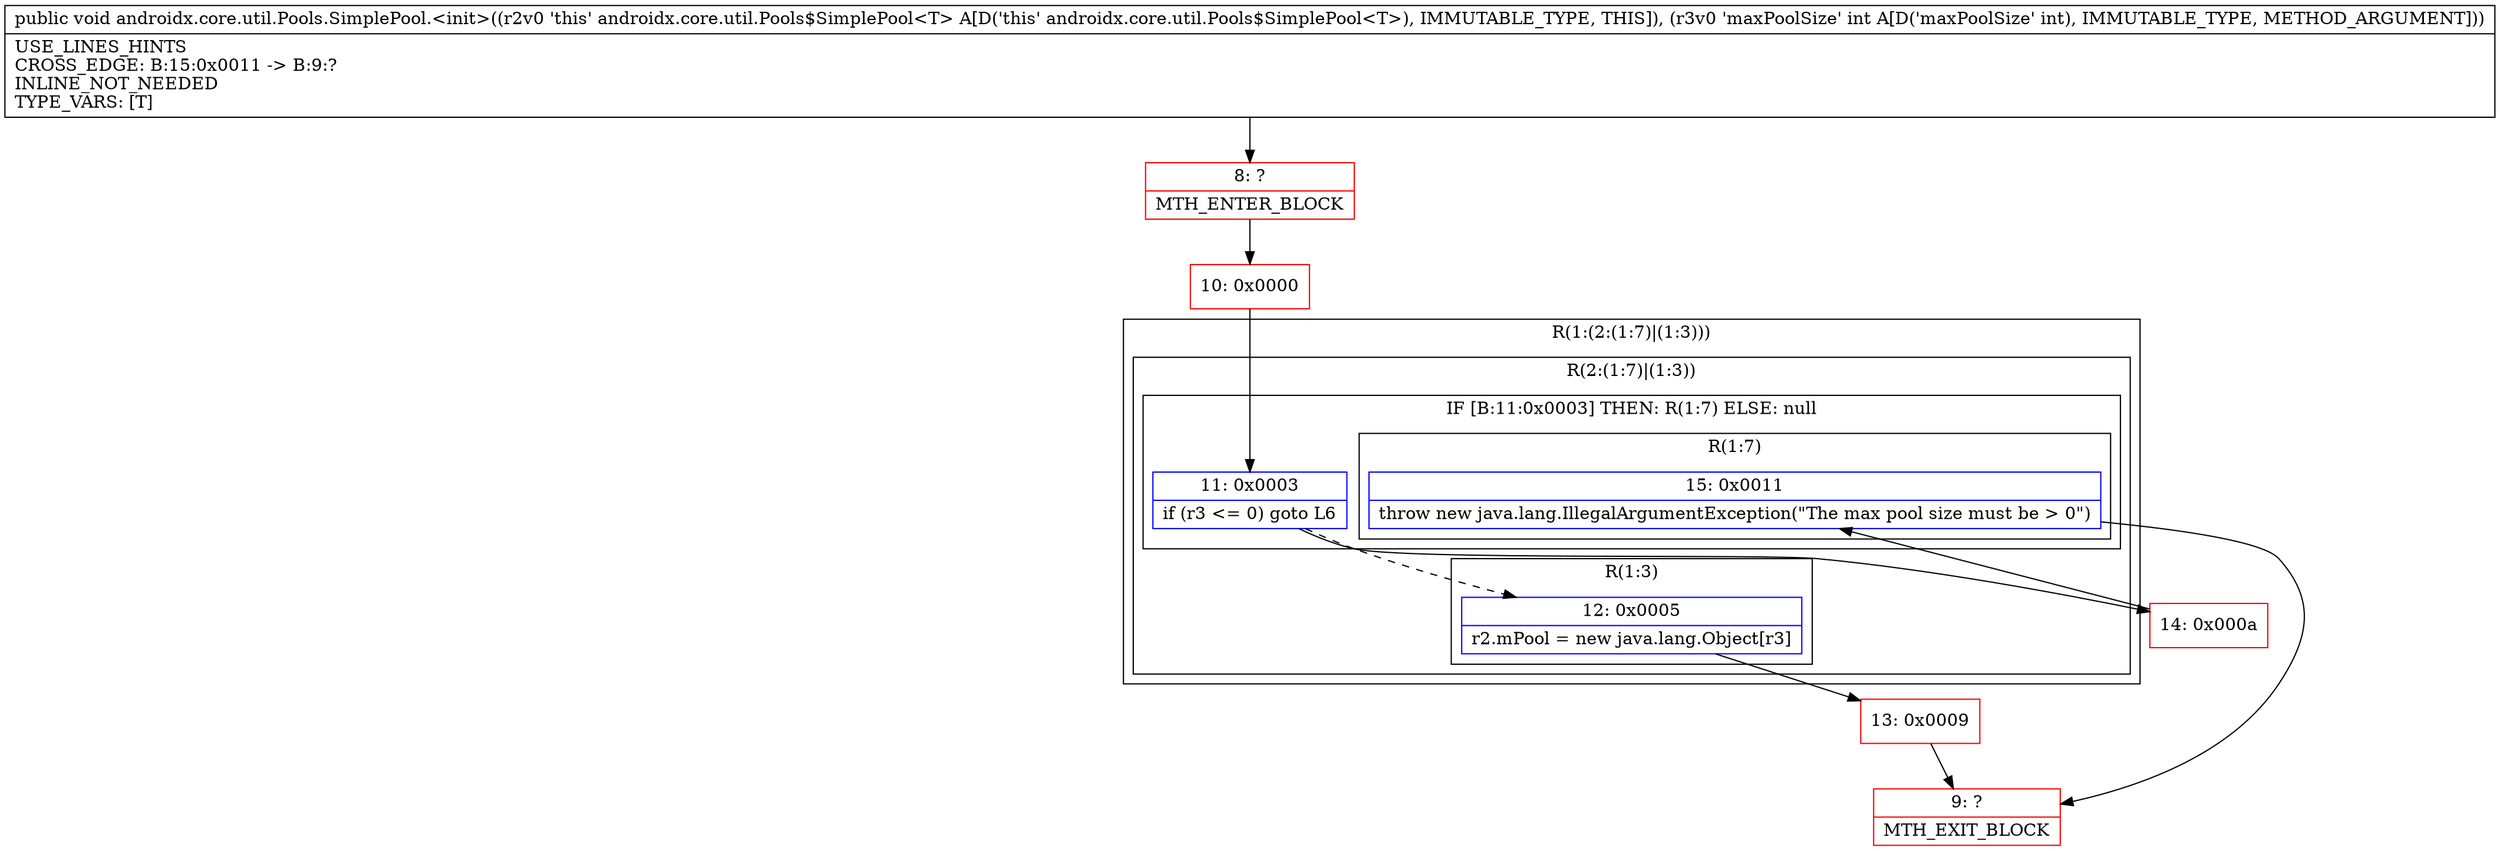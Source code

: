 digraph "CFG forandroidx.core.util.Pools.SimplePool.\<init\>(I)V" {
subgraph cluster_Region_1889701675 {
label = "R(1:(2:(1:7)|(1:3)))";
node [shape=record,color=blue];
subgraph cluster_Region_502572939 {
label = "R(2:(1:7)|(1:3))";
node [shape=record,color=blue];
subgraph cluster_IfRegion_95290339 {
label = "IF [B:11:0x0003] THEN: R(1:7) ELSE: null";
node [shape=record,color=blue];
Node_11 [shape=record,label="{11\:\ 0x0003|if (r3 \<= 0) goto L6\l}"];
subgraph cluster_Region_863084147 {
label = "R(1:7)";
node [shape=record,color=blue];
Node_15 [shape=record,label="{15\:\ 0x0011|throw new java.lang.IllegalArgumentException(\"The max pool size must be \> 0\")\l}"];
}
}
subgraph cluster_Region_1464767713 {
label = "R(1:3)";
node [shape=record,color=blue];
Node_12 [shape=record,label="{12\:\ 0x0005|r2.mPool = new java.lang.Object[r3]\l}"];
}
}
}
Node_8 [shape=record,color=red,label="{8\:\ ?|MTH_ENTER_BLOCK\l}"];
Node_10 [shape=record,color=red,label="{10\:\ 0x0000}"];
Node_13 [shape=record,color=red,label="{13\:\ 0x0009}"];
Node_9 [shape=record,color=red,label="{9\:\ ?|MTH_EXIT_BLOCK\l}"];
Node_14 [shape=record,color=red,label="{14\:\ 0x000a}"];
MethodNode[shape=record,label="{public void androidx.core.util.Pools.SimplePool.\<init\>((r2v0 'this' androidx.core.util.Pools$SimplePool\<T\> A[D('this' androidx.core.util.Pools$SimplePool\<T\>), IMMUTABLE_TYPE, THIS]), (r3v0 'maxPoolSize' int A[D('maxPoolSize' int), IMMUTABLE_TYPE, METHOD_ARGUMENT]))  | USE_LINES_HINTS\lCROSS_EDGE: B:15:0x0011 \-\> B:9:?\lINLINE_NOT_NEEDED\lTYPE_VARS: [T]\l}"];
MethodNode -> Node_8;Node_11 -> Node_12[style=dashed];
Node_11 -> Node_14;
Node_15 -> Node_9;
Node_12 -> Node_13;
Node_8 -> Node_10;
Node_10 -> Node_11;
Node_13 -> Node_9;
Node_14 -> Node_15;
}

